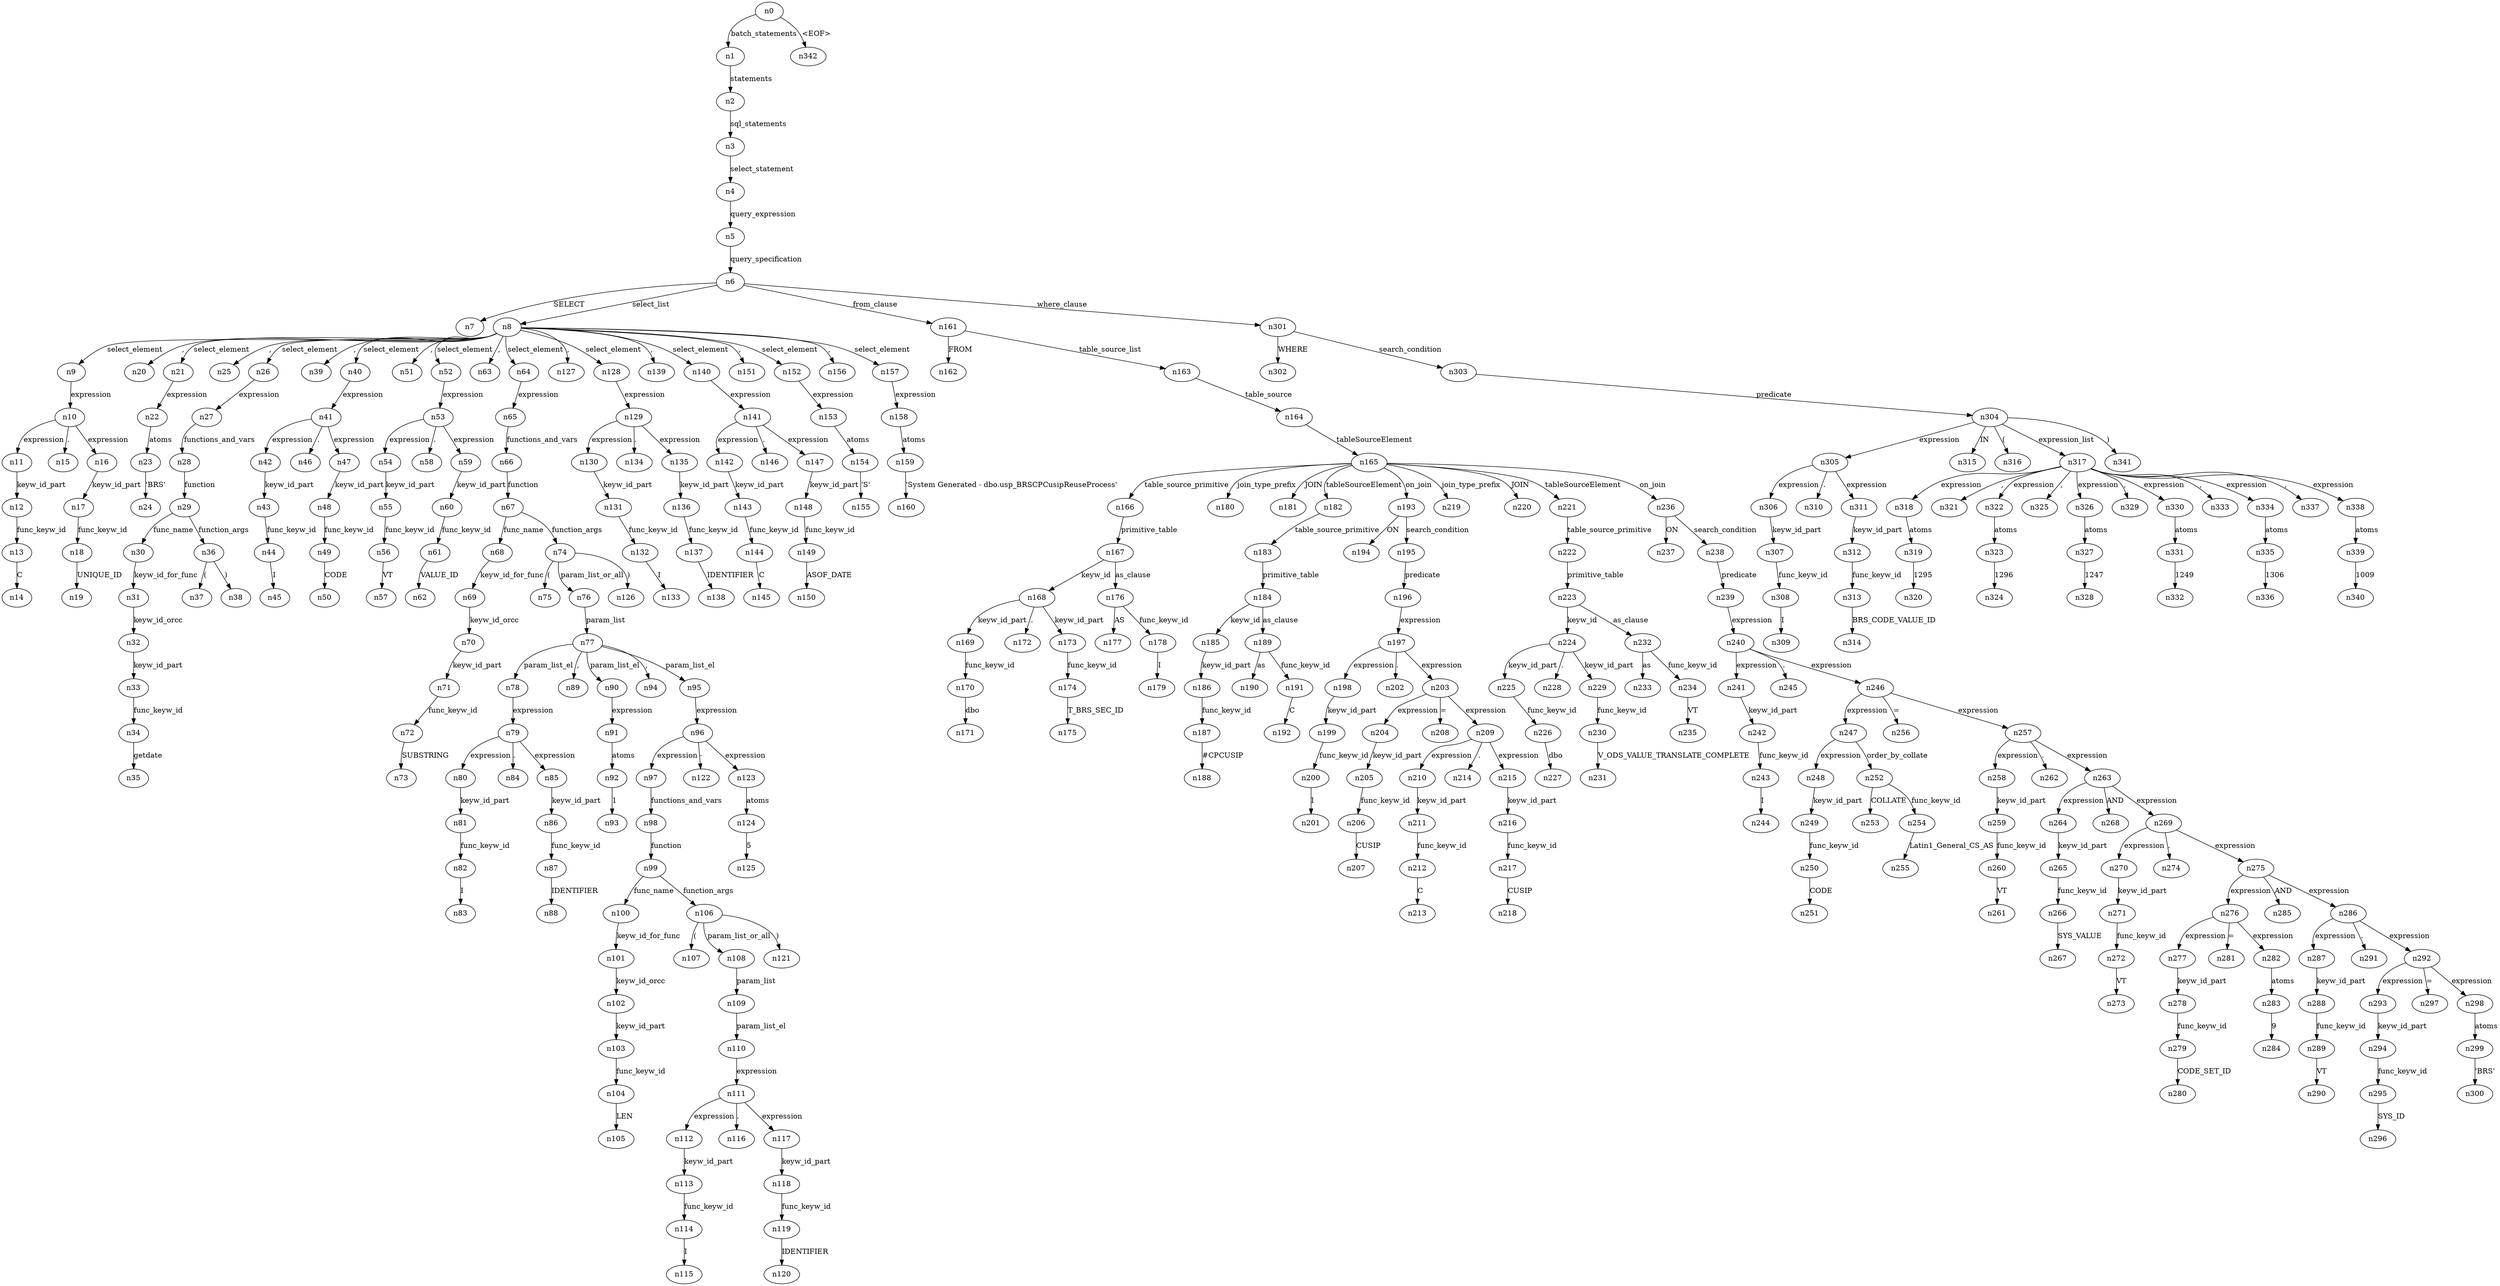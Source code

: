 digraph ParseTree {
  n0 -> n1 [label="batch_statements"];
  n1 -> n2 [label="statements"];
  n2 -> n3 [label="sql_statements"];
  n3 -> n4 [label="select_statement"];
  n4 -> n5 [label="query_expression"];
  n5 -> n6 [label="query_specification"];
  n6 -> n7 [label="SELECT"];
  n6 -> n8 [label="select_list"];
  n8 -> n9 [label="select_element"];
  n9 -> n10 [label="expression"];
  n10 -> n11 [label="expression"];
  n11 -> n12 [label="keyw_id_part"];
  n12 -> n13 [label="func_keyw_id"];
  n13 -> n14 [label="C"];
  n10 -> n15 [label="."];
  n10 -> n16 [label="expression"];
  n16 -> n17 [label="keyw_id_part"];
  n17 -> n18 [label="func_keyw_id"];
  n18 -> n19 [label="UNIQUE_ID"];
  n8 -> n20 [label=","];
  n8 -> n21 [label="select_element"];
  n21 -> n22 [label="expression"];
  n22 -> n23 [label="atoms"];
  n23 -> n24 [label="'BRS'"];
  n8 -> n25 [label=","];
  n8 -> n26 [label="select_element"];
  n26 -> n27 [label="expression"];
  n27 -> n28 [label="functions_and_vars"];
  n28 -> n29 [label="function"];
  n29 -> n30 [label="func_name"];
  n30 -> n31 [label="keyw_id_for_func"];
  n31 -> n32 [label="keyw_id_orcc"];
  n32 -> n33 [label="keyw_id_part"];
  n33 -> n34 [label="func_keyw_id"];
  n34 -> n35 [label="getdate"];
  n29 -> n36 [label="function_args"];
  n36 -> n37 [label="("];
  n36 -> n38 [label=")"];
  n8 -> n39 [label=","];
  n8 -> n40 [label="select_element"];
  n40 -> n41 [label="expression"];
  n41 -> n42 [label="expression"];
  n42 -> n43 [label="keyw_id_part"];
  n43 -> n44 [label="func_keyw_id"];
  n44 -> n45 [label="I"];
  n41 -> n46 [label="."];
  n41 -> n47 [label="expression"];
  n47 -> n48 [label="keyw_id_part"];
  n48 -> n49 [label="func_keyw_id"];
  n49 -> n50 [label="CODE"];
  n8 -> n51 [label=","];
  n8 -> n52 [label="select_element"];
  n52 -> n53 [label="expression"];
  n53 -> n54 [label="expression"];
  n54 -> n55 [label="keyw_id_part"];
  n55 -> n56 [label="func_keyw_id"];
  n56 -> n57 [label="VT"];
  n53 -> n58 [label="."];
  n53 -> n59 [label="expression"];
  n59 -> n60 [label="keyw_id_part"];
  n60 -> n61 [label="func_keyw_id"];
  n61 -> n62 [label="VALUE_ID"];
  n8 -> n63 [label=","];
  n8 -> n64 [label="select_element"];
  n64 -> n65 [label="expression"];
  n65 -> n66 [label="functions_and_vars"];
  n66 -> n67 [label="function"];
  n67 -> n68 [label="func_name"];
  n68 -> n69 [label="keyw_id_for_func"];
  n69 -> n70 [label="keyw_id_orcc"];
  n70 -> n71 [label="keyw_id_part"];
  n71 -> n72 [label="func_keyw_id"];
  n72 -> n73 [label="SUBSTRING"];
  n67 -> n74 [label="function_args"];
  n74 -> n75 [label="("];
  n74 -> n76 [label="param_list_or_all"];
  n76 -> n77 [label="param_list"];
  n77 -> n78 [label="param_list_el"];
  n78 -> n79 [label="expression"];
  n79 -> n80 [label="expression"];
  n80 -> n81 [label="keyw_id_part"];
  n81 -> n82 [label="func_keyw_id"];
  n82 -> n83 [label="I"];
  n79 -> n84 [label="."];
  n79 -> n85 [label="expression"];
  n85 -> n86 [label="keyw_id_part"];
  n86 -> n87 [label="func_keyw_id"];
  n87 -> n88 [label="IDENTIFIER"];
  n77 -> n89 [label=","];
  n77 -> n90 [label="param_list_el"];
  n90 -> n91 [label="expression"];
  n91 -> n92 [label="atoms"];
  n92 -> n93 [label="1"];
  n77 -> n94 [label=","];
  n77 -> n95 [label="param_list_el"];
  n95 -> n96 [label="expression"];
  n96 -> n97 [label="expression"];
  n97 -> n98 [label="functions_and_vars"];
  n98 -> n99 [label="function"];
  n99 -> n100 [label="func_name"];
  n100 -> n101 [label="keyw_id_for_func"];
  n101 -> n102 [label="keyw_id_orcc"];
  n102 -> n103 [label="keyw_id_part"];
  n103 -> n104 [label="func_keyw_id"];
  n104 -> n105 [label="LEN"];
  n99 -> n106 [label="function_args"];
  n106 -> n107 [label="("];
  n106 -> n108 [label="param_list_or_all"];
  n108 -> n109 [label="param_list"];
  n109 -> n110 [label="param_list_el"];
  n110 -> n111 [label="expression"];
  n111 -> n112 [label="expression"];
  n112 -> n113 [label="keyw_id_part"];
  n113 -> n114 [label="func_keyw_id"];
  n114 -> n115 [label="I"];
  n111 -> n116 [label="."];
  n111 -> n117 [label="expression"];
  n117 -> n118 [label="keyw_id_part"];
  n118 -> n119 [label="func_keyw_id"];
  n119 -> n120 [label="IDENTIFIER"];
  n106 -> n121 [label=")"];
  n96 -> n122 [label="-"];
  n96 -> n123 [label="expression"];
  n123 -> n124 [label="atoms"];
  n124 -> n125 [label="5"];
  n74 -> n126 [label=")"];
  n8 -> n127 [label=","];
  n8 -> n128 [label="select_element"];
  n128 -> n129 [label="expression"];
  n129 -> n130 [label="expression"];
  n130 -> n131 [label="keyw_id_part"];
  n131 -> n132 [label="func_keyw_id"];
  n132 -> n133 [label="I"];
  n129 -> n134 [label="."];
  n129 -> n135 [label="expression"];
  n135 -> n136 [label="keyw_id_part"];
  n136 -> n137 [label="func_keyw_id"];
  n137 -> n138 [label="IDENTIFIER"];
  n8 -> n139 [label=","];
  n8 -> n140 [label="select_element"];
  n140 -> n141 [label="expression"];
  n141 -> n142 [label="expression"];
  n142 -> n143 [label="keyw_id_part"];
  n143 -> n144 [label="func_keyw_id"];
  n144 -> n145 [label="C"];
  n141 -> n146 [label="."];
  n141 -> n147 [label="expression"];
  n147 -> n148 [label="keyw_id_part"];
  n148 -> n149 [label="func_keyw_id"];
  n149 -> n150 [label="ASOF_DATE"];
  n8 -> n151 [label=","];
  n8 -> n152 [label="select_element"];
  n152 -> n153 [label="expression"];
  n153 -> n154 [label="atoms"];
  n154 -> n155 [label="'S'"];
  n8 -> n156 [label=","];
  n8 -> n157 [label="select_element"];
  n157 -> n158 [label="expression"];
  n158 -> n159 [label="atoms"];
  n159 -> n160 [label="'System Generated - dbo.usp_BRSCPCusipReuseProcess'"];
  n6 -> n161 [label="from_clause"];
  n161 -> n162 [label="FROM"];
  n161 -> n163 [label="table_source_list"];
  n163 -> n164 [label="table_source"];
  n164 -> n165 [label="tableSourceElement"];
  n165 -> n166 [label="table_source_primitive"];
  n166 -> n167 [label="primitive_table"];
  n167 -> n168 [label="keyw_id"];
  n168 -> n169 [label="keyw_id_part"];
  n169 -> n170 [label="func_keyw_id"];
  n170 -> n171 [label="dbo"];
  n168 -> n172 [label="."];
  n168 -> n173 [label="keyw_id_part"];
  n173 -> n174 [label="func_keyw_id"];
  n174 -> n175 [label="T_BRS_SEC_ID"];
  n167 -> n176 [label="as_clause"];
  n176 -> n177 [label="AS"];
  n176 -> n178 [label="func_keyw_id"];
  n178 -> n179 [label="I"];
  n165 -> n180 [label="join_type_prefix"];
  n165 -> n181 [label="JOIN"];
  n165 -> n182 [label="tableSourceElement"];
  n182 -> n183 [label="table_source_primitive"];
  n183 -> n184 [label="primitive_table"];
  n184 -> n185 [label="keyw_id"];
  n185 -> n186 [label="keyw_id_part"];
  n186 -> n187 [label="func_keyw_id"];
  n187 -> n188 [label="#CPCUSIP"];
  n184 -> n189 [label="as_clause"];
  n189 -> n190 [label="as"];
  n189 -> n191 [label="func_keyw_id"];
  n191 -> n192 [label="C"];
  n165 -> n193 [label="on_join"];
  n193 -> n194 [label="ON"];
  n193 -> n195 [label="search_condition"];
  n195 -> n196 [label="predicate"];
  n196 -> n197 [label="expression"];
  n197 -> n198 [label="expression"];
  n198 -> n199 [label="keyw_id_part"];
  n199 -> n200 [label="func_keyw_id"];
  n200 -> n201 [label="I"];
  n197 -> n202 [label="."];
  n197 -> n203 [label="expression"];
  n203 -> n204 [label="expression"];
  n204 -> n205 [label="keyw_id_part"];
  n205 -> n206 [label="func_keyw_id"];
  n206 -> n207 [label="CUSIP"];
  n203 -> n208 [label="="];
  n203 -> n209 [label="expression"];
  n209 -> n210 [label="expression"];
  n210 -> n211 [label="keyw_id_part"];
  n211 -> n212 [label="func_keyw_id"];
  n212 -> n213 [label="C"];
  n209 -> n214 [label="."];
  n209 -> n215 [label="expression"];
  n215 -> n216 [label="keyw_id_part"];
  n216 -> n217 [label="func_keyw_id"];
  n217 -> n218 [label="CUSIP"];
  n165 -> n219 [label="join_type_prefix"];
  n165 -> n220 [label="JOIN"];
  n165 -> n221 [label="tableSourceElement"];
  n221 -> n222 [label="table_source_primitive"];
  n222 -> n223 [label="primitive_table"];
  n223 -> n224 [label="keyw_id"];
  n224 -> n225 [label="keyw_id_part"];
  n225 -> n226 [label="func_keyw_id"];
  n226 -> n227 [label="dbo"];
  n224 -> n228 [label="."];
  n224 -> n229 [label="keyw_id_part"];
  n229 -> n230 [label="func_keyw_id"];
  n230 -> n231 [label="V_ODS_VALUE_TRANSLATE_COMPLETE"];
  n223 -> n232 [label="as_clause"];
  n232 -> n233 [label="as"];
  n232 -> n234 [label="func_keyw_id"];
  n234 -> n235 [label="VT"];
  n165 -> n236 [label="on_join"];
  n236 -> n237 [label="ON"];
  n236 -> n238 [label="search_condition"];
  n238 -> n239 [label="predicate"];
  n239 -> n240 [label="expression"];
  n240 -> n241 [label="expression"];
  n241 -> n242 [label="keyw_id_part"];
  n242 -> n243 [label="func_keyw_id"];
  n243 -> n244 [label="I"];
  n240 -> n245 [label="."];
  n240 -> n246 [label="expression"];
  n246 -> n247 [label="expression"];
  n247 -> n248 [label="expression"];
  n248 -> n249 [label="keyw_id_part"];
  n249 -> n250 [label="func_keyw_id"];
  n250 -> n251 [label="CODE"];
  n247 -> n252 [label="order_by_collate"];
  n252 -> n253 [label="COLLATE"];
  n252 -> n254 [label="func_keyw_id"];
  n254 -> n255 [label="Latin1_General_CS_AS"];
  n246 -> n256 [label="="];
  n246 -> n257 [label="expression"];
  n257 -> n258 [label="expression"];
  n258 -> n259 [label="keyw_id_part"];
  n259 -> n260 [label="func_keyw_id"];
  n260 -> n261 [label="VT"];
  n257 -> n262 [label="."];
  n257 -> n263 [label="expression"];
  n263 -> n264 [label="expression"];
  n264 -> n265 [label="keyw_id_part"];
  n265 -> n266 [label="func_keyw_id"];
  n266 -> n267 [label="SYS_VALUE"];
  n263 -> n268 [label="AND"];
  n263 -> n269 [label="expression"];
  n269 -> n270 [label="expression"];
  n270 -> n271 [label="keyw_id_part"];
  n271 -> n272 [label="func_keyw_id"];
  n272 -> n273 [label="VT"];
  n269 -> n274 [label="."];
  n269 -> n275 [label="expression"];
  n275 -> n276 [label="expression"];
  n276 -> n277 [label="expression"];
  n277 -> n278 [label="keyw_id_part"];
  n278 -> n279 [label="func_keyw_id"];
  n279 -> n280 [label="CODE_SET_ID"];
  n276 -> n281 [label="="];
  n276 -> n282 [label="expression"];
  n282 -> n283 [label="atoms"];
  n283 -> n284 [label="9"];
  n275 -> n285 [label="AND"];
  n275 -> n286 [label="expression"];
  n286 -> n287 [label="expression"];
  n287 -> n288 [label="keyw_id_part"];
  n288 -> n289 [label="func_keyw_id"];
  n289 -> n290 [label="VT"];
  n286 -> n291 [label="."];
  n286 -> n292 [label="expression"];
  n292 -> n293 [label="expression"];
  n293 -> n294 [label="keyw_id_part"];
  n294 -> n295 [label="func_keyw_id"];
  n295 -> n296 [label="SYS_ID"];
  n292 -> n297 [label="="];
  n292 -> n298 [label="expression"];
  n298 -> n299 [label="atoms"];
  n299 -> n300 [label="'BRS'"];
  n6 -> n301 [label="where_clause"];
  n301 -> n302 [label="WHERE"];
  n301 -> n303 [label="search_condition"];
  n303 -> n304 [label="predicate"];
  n304 -> n305 [label="expression"];
  n305 -> n306 [label="expression"];
  n306 -> n307 [label="keyw_id_part"];
  n307 -> n308 [label="func_keyw_id"];
  n308 -> n309 [label="I"];
  n305 -> n310 [label="."];
  n305 -> n311 [label="expression"];
  n311 -> n312 [label="keyw_id_part"];
  n312 -> n313 [label="func_keyw_id"];
  n313 -> n314 [label="BRS_CODE_VALUE_ID"];
  n304 -> n315 [label="IN"];
  n304 -> n316 [label="("];
  n304 -> n317 [label="expression_list"];
  n317 -> n318 [label="expression"];
  n318 -> n319 [label="atoms"];
  n319 -> n320 [label="1295"];
  n317 -> n321 [label=","];
  n317 -> n322 [label="expression"];
  n322 -> n323 [label="atoms"];
  n323 -> n324 [label="1296"];
  n317 -> n325 [label=","];
  n317 -> n326 [label="expression"];
  n326 -> n327 [label="atoms"];
  n327 -> n328 [label="1247"];
  n317 -> n329 [label=","];
  n317 -> n330 [label="expression"];
  n330 -> n331 [label="atoms"];
  n331 -> n332 [label="1249"];
  n317 -> n333 [label=","];
  n317 -> n334 [label="expression"];
  n334 -> n335 [label="atoms"];
  n335 -> n336 [label="1306"];
  n317 -> n337 [label=","];
  n317 -> n338 [label="expression"];
  n338 -> n339 [label="atoms"];
  n339 -> n340 [label="1009"];
  n304 -> n341 [label=")"];
  n0 -> n342 [label="<EOF>"];
}
